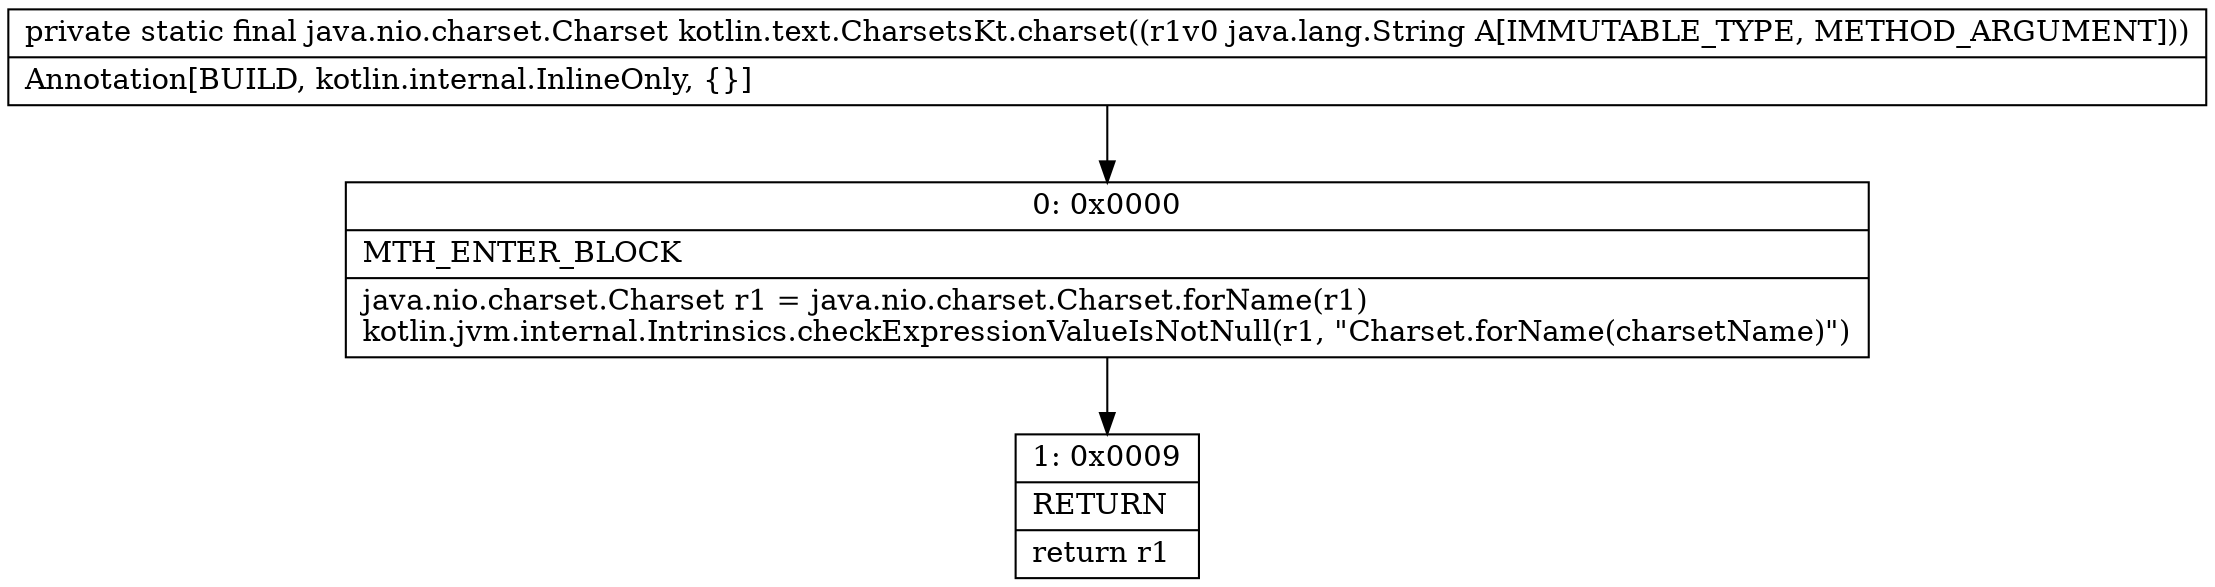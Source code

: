 digraph "CFG forkotlin.text.CharsetsKt.charset(Ljava\/lang\/String;)Ljava\/nio\/charset\/Charset;" {
Node_0 [shape=record,label="{0\:\ 0x0000|MTH_ENTER_BLOCK\l|java.nio.charset.Charset r1 = java.nio.charset.Charset.forName(r1)\lkotlin.jvm.internal.Intrinsics.checkExpressionValueIsNotNull(r1, \"Charset.forName(charsetName)\")\l}"];
Node_1 [shape=record,label="{1\:\ 0x0009|RETURN\l|return r1\l}"];
MethodNode[shape=record,label="{private static final java.nio.charset.Charset kotlin.text.CharsetsKt.charset((r1v0 java.lang.String A[IMMUTABLE_TYPE, METHOD_ARGUMENT]))  | Annotation[BUILD, kotlin.internal.InlineOnly, \{\}]\l}"];
MethodNode -> Node_0;
Node_0 -> Node_1;
}

